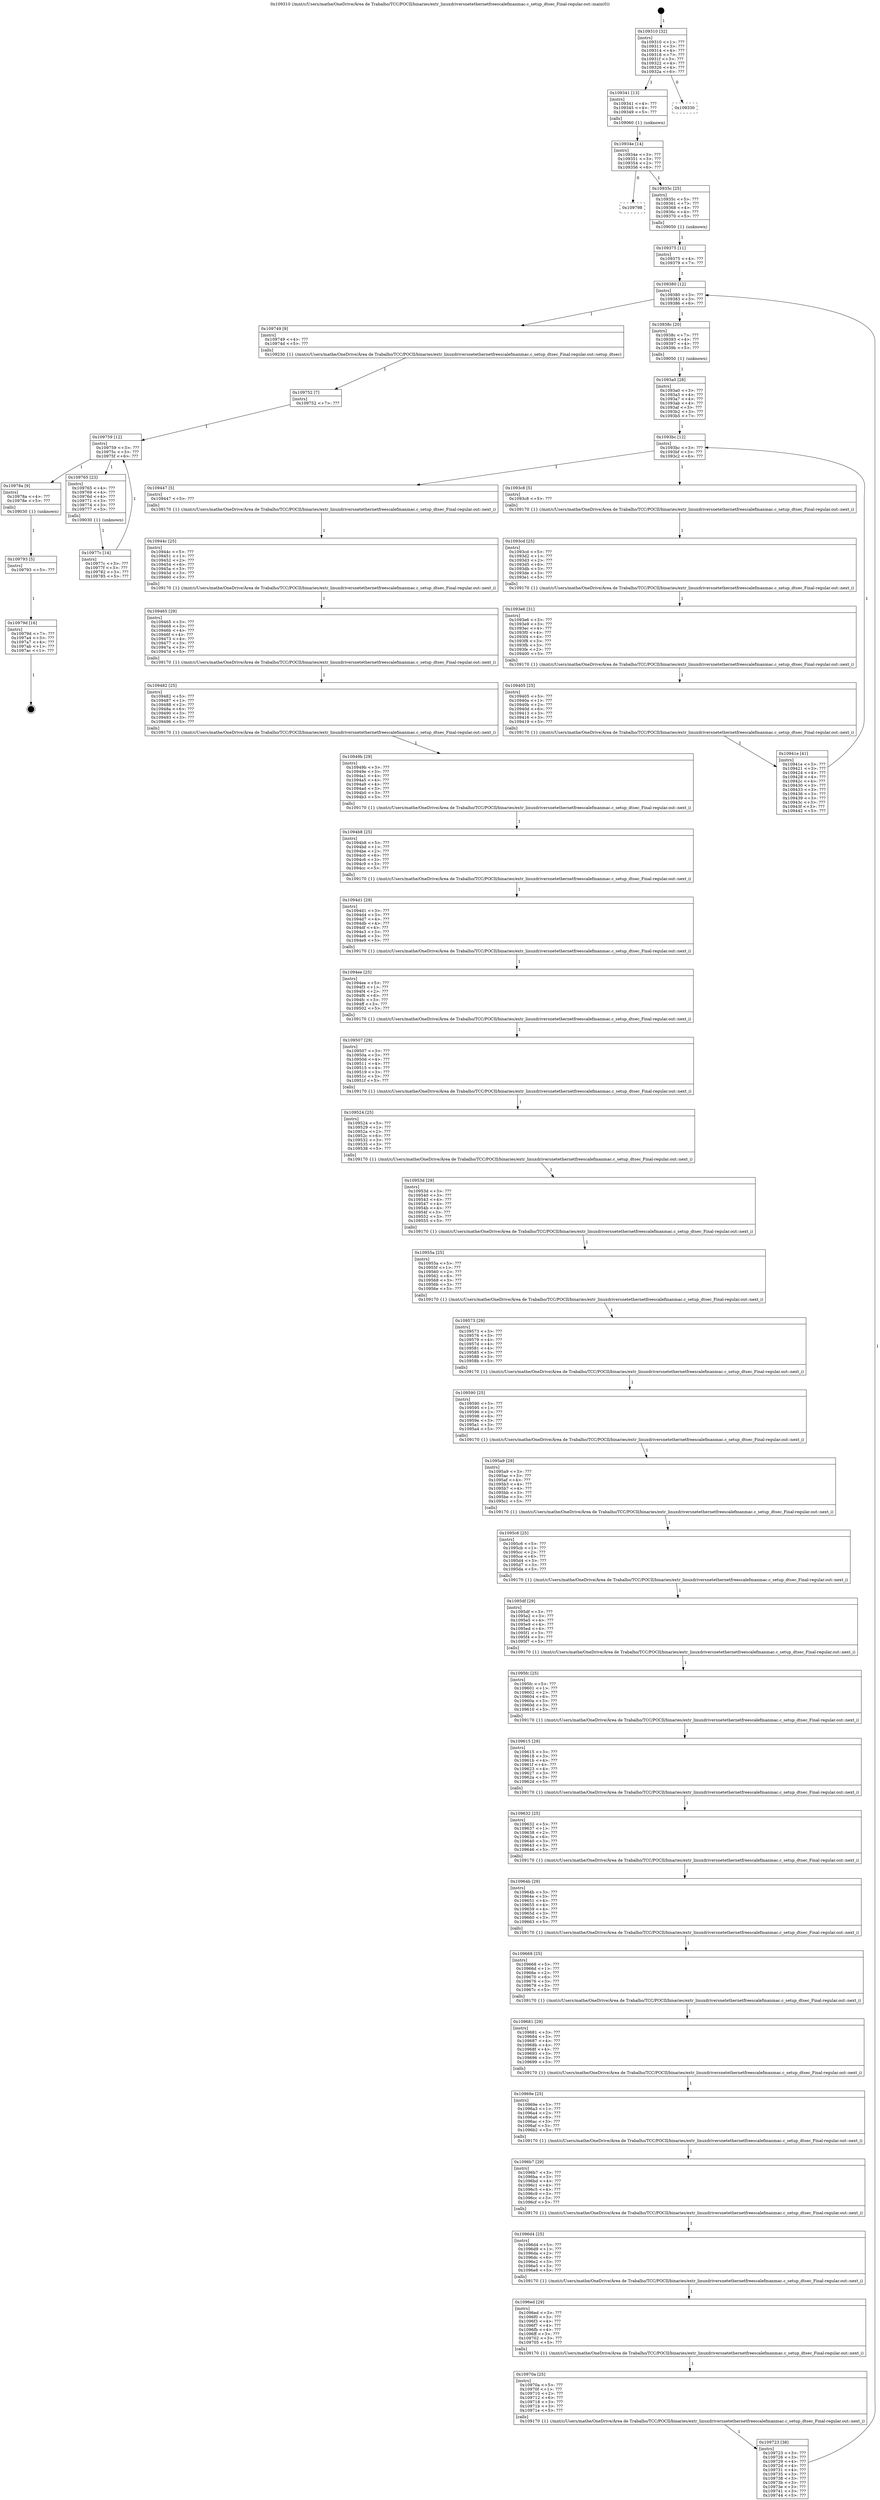 digraph "0x109310" {
  label = "0x109310 (/mnt/c/Users/mathe/OneDrive/Área de Trabalho/TCC/POCII/binaries/extr_linuxdriversnetethernetfreescalefmanmac.c_setup_dtsec_Final-regular.out::main(0))"
  labelloc = "t"
  node[shape=record]

  Entry [label="",width=0.3,height=0.3,shape=circle,fillcolor=black,style=filled]
  "0x109310" [label="{
     0x109310 [32]\l
     | [instrs]\l
     &nbsp;&nbsp;0x109310 \<+1\>: ???\l
     &nbsp;&nbsp;0x109311 \<+3\>: ???\l
     &nbsp;&nbsp;0x109314 \<+4\>: ???\l
     &nbsp;&nbsp;0x109318 \<+7\>: ???\l
     &nbsp;&nbsp;0x10931f \<+3\>: ???\l
     &nbsp;&nbsp;0x109322 \<+4\>: ???\l
     &nbsp;&nbsp;0x109326 \<+4\>: ???\l
     &nbsp;&nbsp;0x10932a \<+6\>: ???\l
  }"]
  "0x109341" [label="{
     0x109341 [13]\l
     | [instrs]\l
     &nbsp;&nbsp;0x109341 \<+4\>: ???\l
     &nbsp;&nbsp;0x109345 \<+4\>: ???\l
     &nbsp;&nbsp;0x109349 \<+5\>: ???\l
     | [calls]\l
     &nbsp;&nbsp;0x109060 \{1\} (unknown)\l
  }"]
  "0x109330" [label="{
     0x109330\l
  }", style=dashed]
  "0x10934e" [label="{
     0x10934e [14]\l
     | [instrs]\l
     &nbsp;&nbsp;0x10934e \<+3\>: ???\l
     &nbsp;&nbsp;0x109351 \<+3\>: ???\l
     &nbsp;&nbsp;0x109354 \<+2\>: ???\l
     &nbsp;&nbsp;0x109356 \<+6\>: ???\l
  }"]
  "0x109798" [label="{
     0x109798\l
  }", style=dashed]
  "0x10935c" [label="{
     0x10935c [25]\l
     | [instrs]\l
     &nbsp;&nbsp;0x10935c \<+5\>: ???\l
     &nbsp;&nbsp;0x109361 \<+7\>: ???\l
     &nbsp;&nbsp;0x109368 \<+4\>: ???\l
     &nbsp;&nbsp;0x10936c \<+4\>: ???\l
     &nbsp;&nbsp;0x109370 \<+5\>: ???\l
     | [calls]\l
     &nbsp;&nbsp;0x109050 \{1\} (unknown)\l
  }"]
  Exit [label="",width=0.3,height=0.3,shape=circle,fillcolor=black,style=filled,peripheries=2]
  "0x109380" [label="{
     0x109380 [12]\l
     | [instrs]\l
     &nbsp;&nbsp;0x109380 \<+3\>: ???\l
     &nbsp;&nbsp;0x109383 \<+3\>: ???\l
     &nbsp;&nbsp;0x109386 \<+6\>: ???\l
  }"]
  "0x109749" [label="{
     0x109749 [9]\l
     | [instrs]\l
     &nbsp;&nbsp;0x109749 \<+4\>: ???\l
     &nbsp;&nbsp;0x10974d \<+5\>: ???\l
     | [calls]\l
     &nbsp;&nbsp;0x109230 \{1\} (/mnt/c/Users/mathe/OneDrive/Área de Trabalho/TCC/POCII/binaries/extr_linuxdriversnetethernetfreescalefmanmac.c_setup_dtsec_Final-regular.out::setup_dtsec)\l
  }"]
  "0x10938c" [label="{
     0x10938c [20]\l
     | [instrs]\l
     &nbsp;&nbsp;0x10938c \<+7\>: ???\l
     &nbsp;&nbsp;0x109393 \<+4\>: ???\l
     &nbsp;&nbsp;0x109397 \<+4\>: ???\l
     &nbsp;&nbsp;0x10939b \<+5\>: ???\l
     | [calls]\l
     &nbsp;&nbsp;0x109050 \{1\} (unknown)\l
  }"]
  "0x1093bc" [label="{
     0x1093bc [12]\l
     | [instrs]\l
     &nbsp;&nbsp;0x1093bc \<+3\>: ???\l
     &nbsp;&nbsp;0x1093bf \<+3\>: ???\l
     &nbsp;&nbsp;0x1093c2 \<+6\>: ???\l
  }"]
  "0x109447" [label="{
     0x109447 [5]\l
     | [instrs]\l
     &nbsp;&nbsp;0x109447 \<+5\>: ???\l
     | [calls]\l
     &nbsp;&nbsp;0x109170 \{1\} (/mnt/c/Users/mathe/OneDrive/Área de Trabalho/TCC/POCII/binaries/extr_linuxdriversnetethernetfreescalefmanmac.c_setup_dtsec_Final-regular.out::next_i)\l
  }"]
  "0x1093c8" [label="{
     0x1093c8 [5]\l
     | [instrs]\l
     &nbsp;&nbsp;0x1093c8 \<+5\>: ???\l
     | [calls]\l
     &nbsp;&nbsp;0x109170 \{1\} (/mnt/c/Users/mathe/OneDrive/Área de Trabalho/TCC/POCII/binaries/extr_linuxdriversnetethernetfreescalefmanmac.c_setup_dtsec_Final-regular.out::next_i)\l
  }"]
  "0x1093cd" [label="{
     0x1093cd [25]\l
     | [instrs]\l
     &nbsp;&nbsp;0x1093cd \<+5\>: ???\l
     &nbsp;&nbsp;0x1093d2 \<+1\>: ???\l
     &nbsp;&nbsp;0x1093d3 \<+2\>: ???\l
     &nbsp;&nbsp;0x1093d5 \<+6\>: ???\l
     &nbsp;&nbsp;0x1093db \<+3\>: ???\l
     &nbsp;&nbsp;0x1093de \<+3\>: ???\l
     &nbsp;&nbsp;0x1093e1 \<+5\>: ???\l
     | [calls]\l
     &nbsp;&nbsp;0x109170 \{1\} (/mnt/c/Users/mathe/OneDrive/Área de Trabalho/TCC/POCII/binaries/extr_linuxdriversnetethernetfreescalefmanmac.c_setup_dtsec_Final-regular.out::next_i)\l
  }"]
  "0x1093e6" [label="{
     0x1093e6 [31]\l
     | [instrs]\l
     &nbsp;&nbsp;0x1093e6 \<+3\>: ???\l
     &nbsp;&nbsp;0x1093e9 \<+3\>: ???\l
     &nbsp;&nbsp;0x1093ec \<+4\>: ???\l
     &nbsp;&nbsp;0x1093f0 \<+4\>: ???\l
     &nbsp;&nbsp;0x1093f4 \<+4\>: ???\l
     &nbsp;&nbsp;0x1093f8 \<+3\>: ???\l
     &nbsp;&nbsp;0x1093fb \<+3\>: ???\l
     &nbsp;&nbsp;0x1093fe \<+2\>: ???\l
     &nbsp;&nbsp;0x109400 \<+5\>: ???\l
     | [calls]\l
     &nbsp;&nbsp;0x109170 \{1\} (/mnt/c/Users/mathe/OneDrive/Área de Trabalho/TCC/POCII/binaries/extr_linuxdriversnetethernetfreescalefmanmac.c_setup_dtsec_Final-regular.out::next_i)\l
  }"]
  "0x109405" [label="{
     0x109405 [25]\l
     | [instrs]\l
     &nbsp;&nbsp;0x109405 \<+5\>: ???\l
     &nbsp;&nbsp;0x10940a \<+1\>: ???\l
     &nbsp;&nbsp;0x10940b \<+2\>: ???\l
     &nbsp;&nbsp;0x10940d \<+6\>: ???\l
     &nbsp;&nbsp;0x109413 \<+3\>: ???\l
     &nbsp;&nbsp;0x109416 \<+3\>: ???\l
     &nbsp;&nbsp;0x109419 \<+5\>: ???\l
     | [calls]\l
     &nbsp;&nbsp;0x109170 \{1\} (/mnt/c/Users/mathe/OneDrive/Área de Trabalho/TCC/POCII/binaries/extr_linuxdriversnetethernetfreescalefmanmac.c_setup_dtsec_Final-regular.out::next_i)\l
  }"]
  "0x10941e" [label="{
     0x10941e [41]\l
     | [instrs]\l
     &nbsp;&nbsp;0x10941e \<+3\>: ???\l
     &nbsp;&nbsp;0x109421 \<+3\>: ???\l
     &nbsp;&nbsp;0x109424 \<+4\>: ???\l
     &nbsp;&nbsp;0x109428 \<+4\>: ???\l
     &nbsp;&nbsp;0x10942c \<+4\>: ???\l
     &nbsp;&nbsp;0x109430 \<+3\>: ???\l
     &nbsp;&nbsp;0x109433 \<+3\>: ???\l
     &nbsp;&nbsp;0x109436 \<+3\>: ???\l
     &nbsp;&nbsp;0x109439 \<+3\>: ???\l
     &nbsp;&nbsp;0x10943c \<+3\>: ???\l
     &nbsp;&nbsp;0x10943f \<+3\>: ???\l
     &nbsp;&nbsp;0x109442 \<+5\>: ???\l
  }"]
  "0x1093a0" [label="{
     0x1093a0 [28]\l
     | [instrs]\l
     &nbsp;&nbsp;0x1093a0 \<+3\>: ???\l
     &nbsp;&nbsp;0x1093a3 \<+4\>: ???\l
     &nbsp;&nbsp;0x1093a7 \<+4\>: ???\l
     &nbsp;&nbsp;0x1093ab \<+4\>: ???\l
     &nbsp;&nbsp;0x1093af \<+3\>: ???\l
     &nbsp;&nbsp;0x1093b2 \<+3\>: ???\l
     &nbsp;&nbsp;0x1093b5 \<+7\>: ???\l
  }"]
  "0x10944c" [label="{
     0x10944c [25]\l
     | [instrs]\l
     &nbsp;&nbsp;0x10944c \<+5\>: ???\l
     &nbsp;&nbsp;0x109451 \<+1\>: ???\l
     &nbsp;&nbsp;0x109452 \<+2\>: ???\l
     &nbsp;&nbsp;0x109454 \<+6\>: ???\l
     &nbsp;&nbsp;0x10945a \<+3\>: ???\l
     &nbsp;&nbsp;0x10945d \<+3\>: ???\l
     &nbsp;&nbsp;0x109460 \<+5\>: ???\l
     | [calls]\l
     &nbsp;&nbsp;0x109170 \{1\} (/mnt/c/Users/mathe/OneDrive/Área de Trabalho/TCC/POCII/binaries/extr_linuxdriversnetethernetfreescalefmanmac.c_setup_dtsec_Final-regular.out::next_i)\l
  }"]
  "0x109465" [label="{
     0x109465 [29]\l
     | [instrs]\l
     &nbsp;&nbsp;0x109465 \<+3\>: ???\l
     &nbsp;&nbsp;0x109468 \<+3\>: ???\l
     &nbsp;&nbsp;0x10946b \<+4\>: ???\l
     &nbsp;&nbsp;0x10946f \<+4\>: ???\l
     &nbsp;&nbsp;0x109473 \<+4\>: ???\l
     &nbsp;&nbsp;0x109477 \<+3\>: ???\l
     &nbsp;&nbsp;0x10947a \<+3\>: ???\l
     &nbsp;&nbsp;0x10947d \<+5\>: ???\l
     | [calls]\l
     &nbsp;&nbsp;0x109170 \{1\} (/mnt/c/Users/mathe/OneDrive/Área de Trabalho/TCC/POCII/binaries/extr_linuxdriversnetethernetfreescalefmanmac.c_setup_dtsec_Final-regular.out::next_i)\l
  }"]
  "0x109482" [label="{
     0x109482 [25]\l
     | [instrs]\l
     &nbsp;&nbsp;0x109482 \<+5\>: ???\l
     &nbsp;&nbsp;0x109487 \<+1\>: ???\l
     &nbsp;&nbsp;0x109488 \<+2\>: ???\l
     &nbsp;&nbsp;0x10948a \<+6\>: ???\l
     &nbsp;&nbsp;0x109490 \<+3\>: ???\l
     &nbsp;&nbsp;0x109493 \<+3\>: ???\l
     &nbsp;&nbsp;0x109496 \<+5\>: ???\l
     | [calls]\l
     &nbsp;&nbsp;0x109170 \{1\} (/mnt/c/Users/mathe/OneDrive/Área de Trabalho/TCC/POCII/binaries/extr_linuxdriversnetethernetfreescalefmanmac.c_setup_dtsec_Final-regular.out::next_i)\l
  }"]
  "0x10949b" [label="{
     0x10949b [29]\l
     | [instrs]\l
     &nbsp;&nbsp;0x10949b \<+3\>: ???\l
     &nbsp;&nbsp;0x10949e \<+3\>: ???\l
     &nbsp;&nbsp;0x1094a1 \<+4\>: ???\l
     &nbsp;&nbsp;0x1094a5 \<+4\>: ???\l
     &nbsp;&nbsp;0x1094a9 \<+4\>: ???\l
     &nbsp;&nbsp;0x1094ad \<+3\>: ???\l
     &nbsp;&nbsp;0x1094b0 \<+3\>: ???\l
     &nbsp;&nbsp;0x1094b3 \<+5\>: ???\l
     | [calls]\l
     &nbsp;&nbsp;0x109170 \{1\} (/mnt/c/Users/mathe/OneDrive/Área de Trabalho/TCC/POCII/binaries/extr_linuxdriversnetethernetfreescalefmanmac.c_setup_dtsec_Final-regular.out::next_i)\l
  }"]
  "0x1094b8" [label="{
     0x1094b8 [25]\l
     | [instrs]\l
     &nbsp;&nbsp;0x1094b8 \<+5\>: ???\l
     &nbsp;&nbsp;0x1094bd \<+1\>: ???\l
     &nbsp;&nbsp;0x1094be \<+2\>: ???\l
     &nbsp;&nbsp;0x1094c0 \<+6\>: ???\l
     &nbsp;&nbsp;0x1094c6 \<+3\>: ???\l
     &nbsp;&nbsp;0x1094c9 \<+3\>: ???\l
     &nbsp;&nbsp;0x1094cc \<+5\>: ???\l
     | [calls]\l
     &nbsp;&nbsp;0x109170 \{1\} (/mnt/c/Users/mathe/OneDrive/Área de Trabalho/TCC/POCII/binaries/extr_linuxdriversnetethernetfreescalefmanmac.c_setup_dtsec_Final-regular.out::next_i)\l
  }"]
  "0x1094d1" [label="{
     0x1094d1 [29]\l
     | [instrs]\l
     &nbsp;&nbsp;0x1094d1 \<+3\>: ???\l
     &nbsp;&nbsp;0x1094d4 \<+3\>: ???\l
     &nbsp;&nbsp;0x1094d7 \<+4\>: ???\l
     &nbsp;&nbsp;0x1094db \<+4\>: ???\l
     &nbsp;&nbsp;0x1094df \<+4\>: ???\l
     &nbsp;&nbsp;0x1094e3 \<+3\>: ???\l
     &nbsp;&nbsp;0x1094e6 \<+3\>: ???\l
     &nbsp;&nbsp;0x1094e9 \<+5\>: ???\l
     | [calls]\l
     &nbsp;&nbsp;0x109170 \{1\} (/mnt/c/Users/mathe/OneDrive/Área de Trabalho/TCC/POCII/binaries/extr_linuxdriversnetethernetfreescalefmanmac.c_setup_dtsec_Final-regular.out::next_i)\l
  }"]
  "0x1094ee" [label="{
     0x1094ee [25]\l
     | [instrs]\l
     &nbsp;&nbsp;0x1094ee \<+5\>: ???\l
     &nbsp;&nbsp;0x1094f3 \<+1\>: ???\l
     &nbsp;&nbsp;0x1094f4 \<+2\>: ???\l
     &nbsp;&nbsp;0x1094f6 \<+6\>: ???\l
     &nbsp;&nbsp;0x1094fc \<+3\>: ???\l
     &nbsp;&nbsp;0x1094ff \<+3\>: ???\l
     &nbsp;&nbsp;0x109502 \<+5\>: ???\l
     | [calls]\l
     &nbsp;&nbsp;0x109170 \{1\} (/mnt/c/Users/mathe/OneDrive/Área de Trabalho/TCC/POCII/binaries/extr_linuxdriversnetethernetfreescalefmanmac.c_setup_dtsec_Final-regular.out::next_i)\l
  }"]
  "0x109507" [label="{
     0x109507 [29]\l
     | [instrs]\l
     &nbsp;&nbsp;0x109507 \<+3\>: ???\l
     &nbsp;&nbsp;0x10950a \<+3\>: ???\l
     &nbsp;&nbsp;0x10950d \<+4\>: ???\l
     &nbsp;&nbsp;0x109511 \<+4\>: ???\l
     &nbsp;&nbsp;0x109515 \<+4\>: ???\l
     &nbsp;&nbsp;0x109519 \<+3\>: ???\l
     &nbsp;&nbsp;0x10951c \<+3\>: ???\l
     &nbsp;&nbsp;0x10951f \<+5\>: ???\l
     | [calls]\l
     &nbsp;&nbsp;0x109170 \{1\} (/mnt/c/Users/mathe/OneDrive/Área de Trabalho/TCC/POCII/binaries/extr_linuxdriversnetethernetfreescalefmanmac.c_setup_dtsec_Final-regular.out::next_i)\l
  }"]
  "0x109524" [label="{
     0x109524 [25]\l
     | [instrs]\l
     &nbsp;&nbsp;0x109524 \<+5\>: ???\l
     &nbsp;&nbsp;0x109529 \<+1\>: ???\l
     &nbsp;&nbsp;0x10952a \<+2\>: ???\l
     &nbsp;&nbsp;0x10952c \<+6\>: ???\l
     &nbsp;&nbsp;0x109532 \<+3\>: ???\l
     &nbsp;&nbsp;0x109535 \<+3\>: ???\l
     &nbsp;&nbsp;0x109538 \<+5\>: ???\l
     | [calls]\l
     &nbsp;&nbsp;0x109170 \{1\} (/mnt/c/Users/mathe/OneDrive/Área de Trabalho/TCC/POCII/binaries/extr_linuxdriversnetethernetfreescalefmanmac.c_setup_dtsec_Final-regular.out::next_i)\l
  }"]
  "0x10953d" [label="{
     0x10953d [29]\l
     | [instrs]\l
     &nbsp;&nbsp;0x10953d \<+3\>: ???\l
     &nbsp;&nbsp;0x109540 \<+3\>: ???\l
     &nbsp;&nbsp;0x109543 \<+4\>: ???\l
     &nbsp;&nbsp;0x109547 \<+4\>: ???\l
     &nbsp;&nbsp;0x10954b \<+4\>: ???\l
     &nbsp;&nbsp;0x10954f \<+3\>: ???\l
     &nbsp;&nbsp;0x109552 \<+3\>: ???\l
     &nbsp;&nbsp;0x109555 \<+5\>: ???\l
     | [calls]\l
     &nbsp;&nbsp;0x109170 \{1\} (/mnt/c/Users/mathe/OneDrive/Área de Trabalho/TCC/POCII/binaries/extr_linuxdriversnetethernetfreescalefmanmac.c_setup_dtsec_Final-regular.out::next_i)\l
  }"]
  "0x10955a" [label="{
     0x10955a [25]\l
     | [instrs]\l
     &nbsp;&nbsp;0x10955a \<+5\>: ???\l
     &nbsp;&nbsp;0x10955f \<+1\>: ???\l
     &nbsp;&nbsp;0x109560 \<+2\>: ???\l
     &nbsp;&nbsp;0x109562 \<+6\>: ???\l
     &nbsp;&nbsp;0x109568 \<+3\>: ???\l
     &nbsp;&nbsp;0x10956b \<+3\>: ???\l
     &nbsp;&nbsp;0x10956e \<+5\>: ???\l
     | [calls]\l
     &nbsp;&nbsp;0x109170 \{1\} (/mnt/c/Users/mathe/OneDrive/Área de Trabalho/TCC/POCII/binaries/extr_linuxdriversnetethernetfreescalefmanmac.c_setup_dtsec_Final-regular.out::next_i)\l
  }"]
  "0x109573" [label="{
     0x109573 [29]\l
     | [instrs]\l
     &nbsp;&nbsp;0x109573 \<+3\>: ???\l
     &nbsp;&nbsp;0x109576 \<+3\>: ???\l
     &nbsp;&nbsp;0x109579 \<+4\>: ???\l
     &nbsp;&nbsp;0x10957d \<+4\>: ???\l
     &nbsp;&nbsp;0x109581 \<+4\>: ???\l
     &nbsp;&nbsp;0x109585 \<+3\>: ???\l
     &nbsp;&nbsp;0x109588 \<+3\>: ???\l
     &nbsp;&nbsp;0x10958b \<+5\>: ???\l
     | [calls]\l
     &nbsp;&nbsp;0x109170 \{1\} (/mnt/c/Users/mathe/OneDrive/Área de Trabalho/TCC/POCII/binaries/extr_linuxdriversnetethernetfreescalefmanmac.c_setup_dtsec_Final-regular.out::next_i)\l
  }"]
  "0x109590" [label="{
     0x109590 [25]\l
     | [instrs]\l
     &nbsp;&nbsp;0x109590 \<+5\>: ???\l
     &nbsp;&nbsp;0x109595 \<+1\>: ???\l
     &nbsp;&nbsp;0x109596 \<+2\>: ???\l
     &nbsp;&nbsp;0x109598 \<+6\>: ???\l
     &nbsp;&nbsp;0x10959e \<+3\>: ???\l
     &nbsp;&nbsp;0x1095a1 \<+3\>: ???\l
     &nbsp;&nbsp;0x1095a4 \<+5\>: ???\l
     | [calls]\l
     &nbsp;&nbsp;0x109170 \{1\} (/mnt/c/Users/mathe/OneDrive/Área de Trabalho/TCC/POCII/binaries/extr_linuxdriversnetethernetfreescalefmanmac.c_setup_dtsec_Final-regular.out::next_i)\l
  }"]
  "0x1095a9" [label="{
     0x1095a9 [29]\l
     | [instrs]\l
     &nbsp;&nbsp;0x1095a9 \<+3\>: ???\l
     &nbsp;&nbsp;0x1095ac \<+3\>: ???\l
     &nbsp;&nbsp;0x1095af \<+4\>: ???\l
     &nbsp;&nbsp;0x1095b3 \<+4\>: ???\l
     &nbsp;&nbsp;0x1095b7 \<+4\>: ???\l
     &nbsp;&nbsp;0x1095bb \<+3\>: ???\l
     &nbsp;&nbsp;0x1095be \<+3\>: ???\l
     &nbsp;&nbsp;0x1095c1 \<+5\>: ???\l
     | [calls]\l
     &nbsp;&nbsp;0x109170 \{1\} (/mnt/c/Users/mathe/OneDrive/Área de Trabalho/TCC/POCII/binaries/extr_linuxdriversnetethernetfreescalefmanmac.c_setup_dtsec_Final-regular.out::next_i)\l
  }"]
  "0x1095c6" [label="{
     0x1095c6 [25]\l
     | [instrs]\l
     &nbsp;&nbsp;0x1095c6 \<+5\>: ???\l
     &nbsp;&nbsp;0x1095cb \<+1\>: ???\l
     &nbsp;&nbsp;0x1095cc \<+2\>: ???\l
     &nbsp;&nbsp;0x1095ce \<+6\>: ???\l
     &nbsp;&nbsp;0x1095d4 \<+3\>: ???\l
     &nbsp;&nbsp;0x1095d7 \<+3\>: ???\l
     &nbsp;&nbsp;0x1095da \<+5\>: ???\l
     | [calls]\l
     &nbsp;&nbsp;0x109170 \{1\} (/mnt/c/Users/mathe/OneDrive/Área de Trabalho/TCC/POCII/binaries/extr_linuxdriversnetethernetfreescalefmanmac.c_setup_dtsec_Final-regular.out::next_i)\l
  }"]
  "0x1095df" [label="{
     0x1095df [29]\l
     | [instrs]\l
     &nbsp;&nbsp;0x1095df \<+3\>: ???\l
     &nbsp;&nbsp;0x1095e2 \<+3\>: ???\l
     &nbsp;&nbsp;0x1095e5 \<+4\>: ???\l
     &nbsp;&nbsp;0x1095e9 \<+4\>: ???\l
     &nbsp;&nbsp;0x1095ed \<+4\>: ???\l
     &nbsp;&nbsp;0x1095f1 \<+3\>: ???\l
     &nbsp;&nbsp;0x1095f4 \<+3\>: ???\l
     &nbsp;&nbsp;0x1095f7 \<+5\>: ???\l
     | [calls]\l
     &nbsp;&nbsp;0x109170 \{1\} (/mnt/c/Users/mathe/OneDrive/Área de Trabalho/TCC/POCII/binaries/extr_linuxdriversnetethernetfreescalefmanmac.c_setup_dtsec_Final-regular.out::next_i)\l
  }"]
  "0x1095fc" [label="{
     0x1095fc [25]\l
     | [instrs]\l
     &nbsp;&nbsp;0x1095fc \<+5\>: ???\l
     &nbsp;&nbsp;0x109601 \<+1\>: ???\l
     &nbsp;&nbsp;0x109602 \<+2\>: ???\l
     &nbsp;&nbsp;0x109604 \<+6\>: ???\l
     &nbsp;&nbsp;0x10960a \<+3\>: ???\l
     &nbsp;&nbsp;0x10960d \<+3\>: ???\l
     &nbsp;&nbsp;0x109610 \<+5\>: ???\l
     | [calls]\l
     &nbsp;&nbsp;0x109170 \{1\} (/mnt/c/Users/mathe/OneDrive/Área de Trabalho/TCC/POCII/binaries/extr_linuxdriversnetethernetfreescalefmanmac.c_setup_dtsec_Final-regular.out::next_i)\l
  }"]
  "0x109615" [label="{
     0x109615 [29]\l
     | [instrs]\l
     &nbsp;&nbsp;0x109615 \<+3\>: ???\l
     &nbsp;&nbsp;0x109618 \<+3\>: ???\l
     &nbsp;&nbsp;0x10961b \<+4\>: ???\l
     &nbsp;&nbsp;0x10961f \<+4\>: ???\l
     &nbsp;&nbsp;0x109623 \<+4\>: ???\l
     &nbsp;&nbsp;0x109627 \<+3\>: ???\l
     &nbsp;&nbsp;0x10962a \<+3\>: ???\l
     &nbsp;&nbsp;0x10962d \<+5\>: ???\l
     | [calls]\l
     &nbsp;&nbsp;0x109170 \{1\} (/mnt/c/Users/mathe/OneDrive/Área de Trabalho/TCC/POCII/binaries/extr_linuxdriversnetethernetfreescalefmanmac.c_setup_dtsec_Final-regular.out::next_i)\l
  }"]
  "0x109632" [label="{
     0x109632 [25]\l
     | [instrs]\l
     &nbsp;&nbsp;0x109632 \<+5\>: ???\l
     &nbsp;&nbsp;0x109637 \<+1\>: ???\l
     &nbsp;&nbsp;0x109638 \<+2\>: ???\l
     &nbsp;&nbsp;0x10963a \<+6\>: ???\l
     &nbsp;&nbsp;0x109640 \<+3\>: ???\l
     &nbsp;&nbsp;0x109643 \<+3\>: ???\l
     &nbsp;&nbsp;0x109646 \<+5\>: ???\l
     | [calls]\l
     &nbsp;&nbsp;0x109170 \{1\} (/mnt/c/Users/mathe/OneDrive/Área de Trabalho/TCC/POCII/binaries/extr_linuxdriversnetethernetfreescalefmanmac.c_setup_dtsec_Final-regular.out::next_i)\l
  }"]
  "0x10964b" [label="{
     0x10964b [29]\l
     | [instrs]\l
     &nbsp;&nbsp;0x10964b \<+3\>: ???\l
     &nbsp;&nbsp;0x10964e \<+3\>: ???\l
     &nbsp;&nbsp;0x109651 \<+4\>: ???\l
     &nbsp;&nbsp;0x109655 \<+4\>: ???\l
     &nbsp;&nbsp;0x109659 \<+4\>: ???\l
     &nbsp;&nbsp;0x10965d \<+3\>: ???\l
     &nbsp;&nbsp;0x109660 \<+3\>: ???\l
     &nbsp;&nbsp;0x109663 \<+5\>: ???\l
     | [calls]\l
     &nbsp;&nbsp;0x109170 \{1\} (/mnt/c/Users/mathe/OneDrive/Área de Trabalho/TCC/POCII/binaries/extr_linuxdriversnetethernetfreescalefmanmac.c_setup_dtsec_Final-regular.out::next_i)\l
  }"]
  "0x109668" [label="{
     0x109668 [25]\l
     | [instrs]\l
     &nbsp;&nbsp;0x109668 \<+5\>: ???\l
     &nbsp;&nbsp;0x10966d \<+1\>: ???\l
     &nbsp;&nbsp;0x10966e \<+2\>: ???\l
     &nbsp;&nbsp;0x109670 \<+6\>: ???\l
     &nbsp;&nbsp;0x109676 \<+3\>: ???\l
     &nbsp;&nbsp;0x109679 \<+3\>: ???\l
     &nbsp;&nbsp;0x10967c \<+5\>: ???\l
     | [calls]\l
     &nbsp;&nbsp;0x109170 \{1\} (/mnt/c/Users/mathe/OneDrive/Área de Trabalho/TCC/POCII/binaries/extr_linuxdriversnetethernetfreescalefmanmac.c_setup_dtsec_Final-regular.out::next_i)\l
  }"]
  "0x109681" [label="{
     0x109681 [29]\l
     | [instrs]\l
     &nbsp;&nbsp;0x109681 \<+3\>: ???\l
     &nbsp;&nbsp;0x109684 \<+3\>: ???\l
     &nbsp;&nbsp;0x109687 \<+4\>: ???\l
     &nbsp;&nbsp;0x10968b \<+4\>: ???\l
     &nbsp;&nbsp;0x10968f \<+4\>: ???\l
     &nbsp;&nbsp;0x109693 \<+3\>: ???\l
     &nbsp;&nbsp;0x109696 \<+3\>: ???\l
     &nbsp;&nbsp;0x109699 \<+5\>: ???\l
     | [calls]\l
     &nbsp;&nbsp;0x109170 \{1\} (/mnt/c/Users/mathe/OneDrive/Área de Trabalho/TCC/POCII/binaries/extr_linuxdriversnetethernetfreescalefmanmac.c_setup_dtsec_Final-regular.out::next_i)\l
  }"]
  "0x10969e" [label="{
     0x10969e [25]\l
     | [instrs]\l
     &nbsp;&nbsp;0x10969e \<+5\>: ???\l
     &nbsp;&nbsp;0x1096a3 \<+1\>: ???\l
     &nbsp;&nbsp;0x1096a4 \<+2\>: ???\l
     &nbsp;&nbsp;0x1096a6 \<+6\>: ???\l
     &nbsp;&nbsp;0x1096ac \<+3\>: ???\l
     &nbsp;&nbsp;0x1096af \<+3\>: ???\l
     &nbsp;&nbsp;0x1096b2 \<+5\>: ???\l
     | [calls]\l
     &nbsp;&nbsp;0x109170 \{1\} (/mnt/c/Users/mathe/OneDrive/Área de Trabalho/TCC/POCII/binaries/extr_linuxdriversnetethernetfreescalefmanmac.c_setup_dtsec_Final-regular.out::next_i)\l
  }"]
  "0x1096b7" [label="{
     0x1096b7 [29]\l
     | [instrs]\l
     &nbsp;&nbsp;0x1096b7 \<+3\>: ???\l
     &nbsp;&nbsp;0x1096ba \<+3\>: ???\l
     &nbsp;&nbsp;0x1096bd \<+4\>: ???\l
     &nbsp;&nbsp;0x1096c1 \<+4\>: ???\l
     &nbsp;&nbsp;0x1096c5 \<+4\>: ???\l
     &nbsp;&nbsp;0x1096c9 \<+3\>: ???\l
     &nbsp;&nbsp;0x1096cc \<+3\>: ???\l
     &nbsp;&nbsp;0x1096cf \<+5\>: ???\l
     | [calls]\l
     &nbsp;&nbsp;0x109170 \{1\} (/mnt/c/Users/mathe/OneDrive/Área de Trabalho/TCC/POCII/binaries/extr_linuxdriversnetethernetfreescalefmanmac.c_setup_dtsec_Final-regular.out::next_i)\l
  }"]
  "0x1096d4" [label="{
     0x1096d4 [25]\l
     | [instrs]\l
     &nbsp;&nbsp;0x1096d4 \<+5\>: ???\l
     &nbsp;&nbsp;0x1096d9 \<+1\>: ???\l
     &nbsp;&nbsp;0x1096da \<+2\>: ???\l
     &nbsp;&nbsp;0x1096dc \<+6\>: ???\l
     &nbsp;&nbsp;0x1096e2 \<+3\>: ???\l
     &nbsp;&nbsp;0x1096e5 \<+3\>: ???\l
     &nbsp;&nbsp;0x1096e8 \<+5\>: ???\l
     | [calls]\l
     &nbsp;&nbsp;0x109170 \{1\} (/mnt/c/Users/mathe/OneDrive/Área de Trabalho/TCC/POCII/binaries/extr_linuxdriversnetethernetfreescalefmanmac.c_setup_dtsec_Final-regular.out::next_i)\l
  }"]
  "0x1096ed" [label="{
     0x1096ed [29]\l
     | [instrs]\l
     &nbsp;&nbsp;0x1096ed \<+3\>: ???\l
     &nbsp;&nbsp;0x1096f0 \<+3\>: ???\l
     &nbsp;&nbsp;0x1096f3 \<+4\>: ???\l
     &nbsp;&nbsp;0x1096f7 \<+4\>: ???\l
     &nbsp;&nbsp;0x1096fb \<+4\>: ???\l
     &nbsp;&nbsp;0x1096ff \<+3\>: ???\l
     &nbsp;&nbsp;0x109702 \<+3\>: ???\l
     &nbsp;&nbsp;0x109705 \<+5\>: ???\l
     | [calls]\l
     &nbsp;&nbsp;0x109170 \{1\} (/mnt/c/Users/mathe/OneDrive/Área de Trabalho/TCC/POCII/binaries/extr_linuxdriversnetethernetfreescalefmanmac.c_setup_dtsec_Final-regular.out::next_i)\l
  }"]
  "0x10970a" [label="{
     0x10970a [25]\l
     | [instrs]\l
     &nbsp;&nbsp;0x10970a \<+5\>: ???\l
     &nbsp;&nbsp;0x10970f \<+1\>: ???\l
     &nbsp;&nbsp;0x109710 \<+2\>: ???\l
     &nbsp;&nbsp;0x109712 \<+6\>: ???\l
     &nbsp;&nbsp;0x109718 \<+3\>: ???\l
     &nbsp;&nbsp;0x10971b \<+3\>: ???\l
     &nbsp;&nbsp;0x10971e \<+5\>: ???\l
     | [calls]\l
     &nbsp;&nbsp;0x109170 \{1\} (/mnt/c/Users/mathe/OneDrive/Área de Trabalho/TCC/POCII/binaries/extr_linuxdriversnetethernetfreescalefmanmac.c_setup_dtsec_Final-regular.out::next_i)\l
  }"]
  "0x109723" [label="{
     0x109723 [38]\l
     | [instrs]\l
     &nbsp;&nbsp;0x109723 \<+3\>: ???\l
     &nbsp;&nbsp;0x109726 \<+3\>: ???\l
     &nbsp;&nbsp;0x109729 \<+4\>: ???\l
     &nbsp;&nbsp;0x10972d \<+4\>: ???\l
     &nbsp;&nbsp;0x109731 \<+4\>: ???\l
     &nbsp;&nbsp;0x109735 \<+3\>: ???\l
     &nbsp;&nbsp;0x109738 \<+3\>: ???\l
     &nbsp;&nbsp;0x10973b \<+3\>: ???\l
     &nbsp;&nbsp;0x10973e \<+3\>: ???\l
     &nbsp;&nbsp;0x109741 \<+3\>: ???\l
     &nbsp;&nbsp;0x109744 \<+5\>: ???\l
  }"]
  "0x109375" [label="{
     0x109375 [11]\l
     | [instrs]\l
     &nbsp;&nbsp;0x109375 \<+4\>: ???\l
     &nbsp;&nbsp;0x109379 \<+7\>: ???\l
  }"]
  "0x109759" [label="{
     0x109759 [12]\l
     | [instrs]\l
     &nbsp;&nbsp;0x109759 \<+3\>: ???\l
     &nbsp;&nbsp;0x10975c \<+3\>: ???\l
     &nbsp;&nbsp;0x10975f \<+6\>: ???\l
  }"]
  "0x10978a" [label="{
     0x10978a [9]\l
     | [instrs]\l
     &nbsp;&nbsp;0x10978a \<+4\>: ???\l
     &nbsp;&nbsp;0x10978e \<+5\>: ???\l
     | [calls]\l
     &nbsp;&nbsp;0x109030 \{1\} (unknown)\l
  }"]
  "0x109765" [label="{
     0x109765 [23]\l
     | [instrs]\l
     &nbsp;&nbsp;0x109765 \<+4\>: ???\l
     &nbsp;&nbsp;0x109769 \<+4\>: ???\l
     &nbsp;&nbsp;0x10976d \<+4\>: ???\l
     &nbsp;&nbsp;0x109771 \<+3\>: ???\l
     &nbsp;&nbsp;0x109774 \<+3\>: ???\l
     &nbsp;&nbsp;0x109777 \<+5\>: ???\l
     | [calls]\l
     &nbsp;&nbsp;0x109030 \{1\} (unknown)\l
  }"]
  "0x10977c" [label="{
     0x10977c [14]\l
     | [instrs]\l
     &nbsp;&nbsp;0x10977c \<+3\>: ???\l
     &nbsp;&nbsp;0x10977f \<+3\>: ???\l
     &nbsp;&nbsp;0x109782 \<+3\>: ???\l
     &nbsp;&nbsp;0x109785 \<+5\>: ???\l
  }"]
  "0x109752" [label="{
     0x109752 [7]\l
     | [instrs]\l
     &nbsp;&nbsp;0x109752 \<+7\>: ???\l
  }"]
  "0x109793" [label="{
     0x109793 [5]\l
     | [instrs]\l
     &nbsp;&nbsp;0x109793 \<+5\>: ???\l
  }"]
  "0x10979d" [label="{
     0x10979d [16]\l
     | [instrs]\l
     &nbsp;&nbsp;0x10979d \<+7\>: ???\l
     &nbsp;&nbsp;0x1097a4 \<+3\>: ???\l
     &nbsp;&nbsp;0x1097a7 \<+4\>: ???\l
     &nbsp;&nbsp;0x1097ab \<+1\>: ???\l
     &nbsp;&nbsp;0x1097ac \<+1\>: ???\l
  }"]
  Entry -> "0x109310" [label=" 1"]
  "0x109310" -> "0x109341" [label=" 1"]
  "0x109310" -> "0x109330" [label=" 0"]
  "0x109341" -> "0x10934e" [label=" 1"]
  "0x10934e" -> "0x109798" [label=" 0"]
  "0x10934e" -> "0x10935c" [label=" 1"]
  "0x10979d" -> Exit [label=" 1"]
  "0x10935c" -> "0x109375" [label=" 1"]
  "0x109380" -> "0x109749" [label=" 1"]
  "0x109380" -> "0x10938c" [label=" 1"]
  "0x10938c" -> "0x1093a0" [label=" 1"]
  "0x1093bc" -> "0x109447" [label=" 1"]
  "0x1093bc" -> "0x1093c8" [label=" 1"]
  "0x1093c8" -> "0x1093cd" [label=" 1"]
  "0x1093cd" -> "0x1093e6" [label=" 1"]
  "0x1093e6" -> "0x109405" [label=" 1"]
  "0x109405" -> "0x10941e" [label=" 1"]
  "0x1093a0" -> "0x1093bc" [label=" 1"]
  "0x10941e" -> "0x1093bc" [label=" 1"]
  "0x109447" -> "0x10944c" [label=" 1"]
  "0x10944c" -> "0x109465" [label=" 1"]
  "0x109465" -> "0x109482" [label=" 1"]
  "0x109482" -> "0x10949b" [label=" 1"]
  "0x10949b" -> "0x1094b8" [label=" 1"]
  "0x1094b8" -> "0x1094d1" [label=" 1"]
  "0x1094d1" -> "0x1094ee" [label=" 1"]
  "0x1094ee" -> "0x109507" [label=" 1"]
  "0x109507" -> "0x109524" [label=" 1"]
  "0x109524" -> "0x10953d" [label=" 1"]
  "0x10953d" -> "0x10955a" [label=" 1"]
  "0x10955a" -> "0x109573" [label=" 1"]
  "0x109573" -> "0x109590" [label=" 1"]
  "0x109590" -> "0x1095a9" [label=" 1"]
  "0x1095a9" -> "0x1095c6" [label=" 1"]
  "0x1095c6" -> "0x1095df" [label=" 1"]
  "0x1095df" -> "0x1095fc" [label=" 1"]
  "0x1095fc" -> "0x109615" [label=" 1"]
  "0x109615" -> "0x109632" [label=" 1"]
  "0x109632" -> "0x10964b" [label=" 1"]
  "0x10964b" -> "0x109668" [label=" 1"]
  "0x109668" -> "0x109681" [label=" 1"]
  "0x109681" -> "0x10969e" [label=" 1"]
  "0x10969e" -> "0x1096b7" [label=" 1"]
  "0x1096b7" -> "0x1096d4" [label=" 1"]
  "0x1096d4" -> "0x1096ed" [label=" 1"]
  "0x1096ed" -> "0x10970a" [label=" 1"]
  "0x10970a" -> "0x109723" [label=" 1"]
  "0x109375" -> "0x109380" [label=" 1"]
  "0x109723" -> "0x109380" [label=" 1"]
  "0x109749" -> "0x109752" [label=" 1"]
  "0x109759" -> "0x10978a" [label=" 1"]
  "0x109759" -> "0x109765" [label=" 1"]
  "0x109765" -> "0x10977c" [label=" 1"]
  "0x109752" -> "0x109759" [label=" 1"]
  "0x10977c" -> "0x109759" [label=" 1"]
  "0x10978a" -> "0x109793" [label=" 1"]
  "0x109793" -> "0x10979d" [label=" 1"]
}
